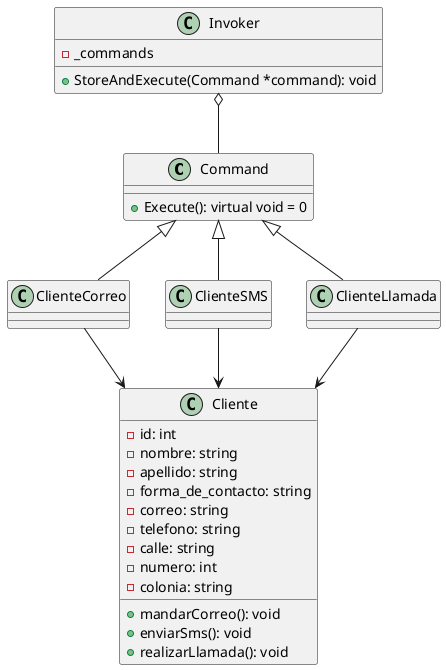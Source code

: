 @startuml
class Command {
  +Execute(): virtual void = 0
}
class Invoker {
  -_commands
  +StoreAndExecute(Command *command): void
}
class Cliente {
  -id: int
  -nombre: string
  -apellido: string
  -forma_de_contacto: string
  -correo: string
  -telefono: string
  -calle: string
  -numero: int
  -colonia: string
  +mandarCorreo(): void
  +enviarSms(): void
  +realizarLlamada(): void
}

class ClienteCorreo {

}
class ClienteSMS {

}
class ClienteLlamada {

}

Invoker o-- Command
Command ^-- ClienteCorreo
Command ^-- ClienteSMS
Command ^-- ClienteLlamada

ClienteCorreo --> Cliente
ClienteSMS --> Cliente
ClienteLlamada --> Cliente

@enduml
